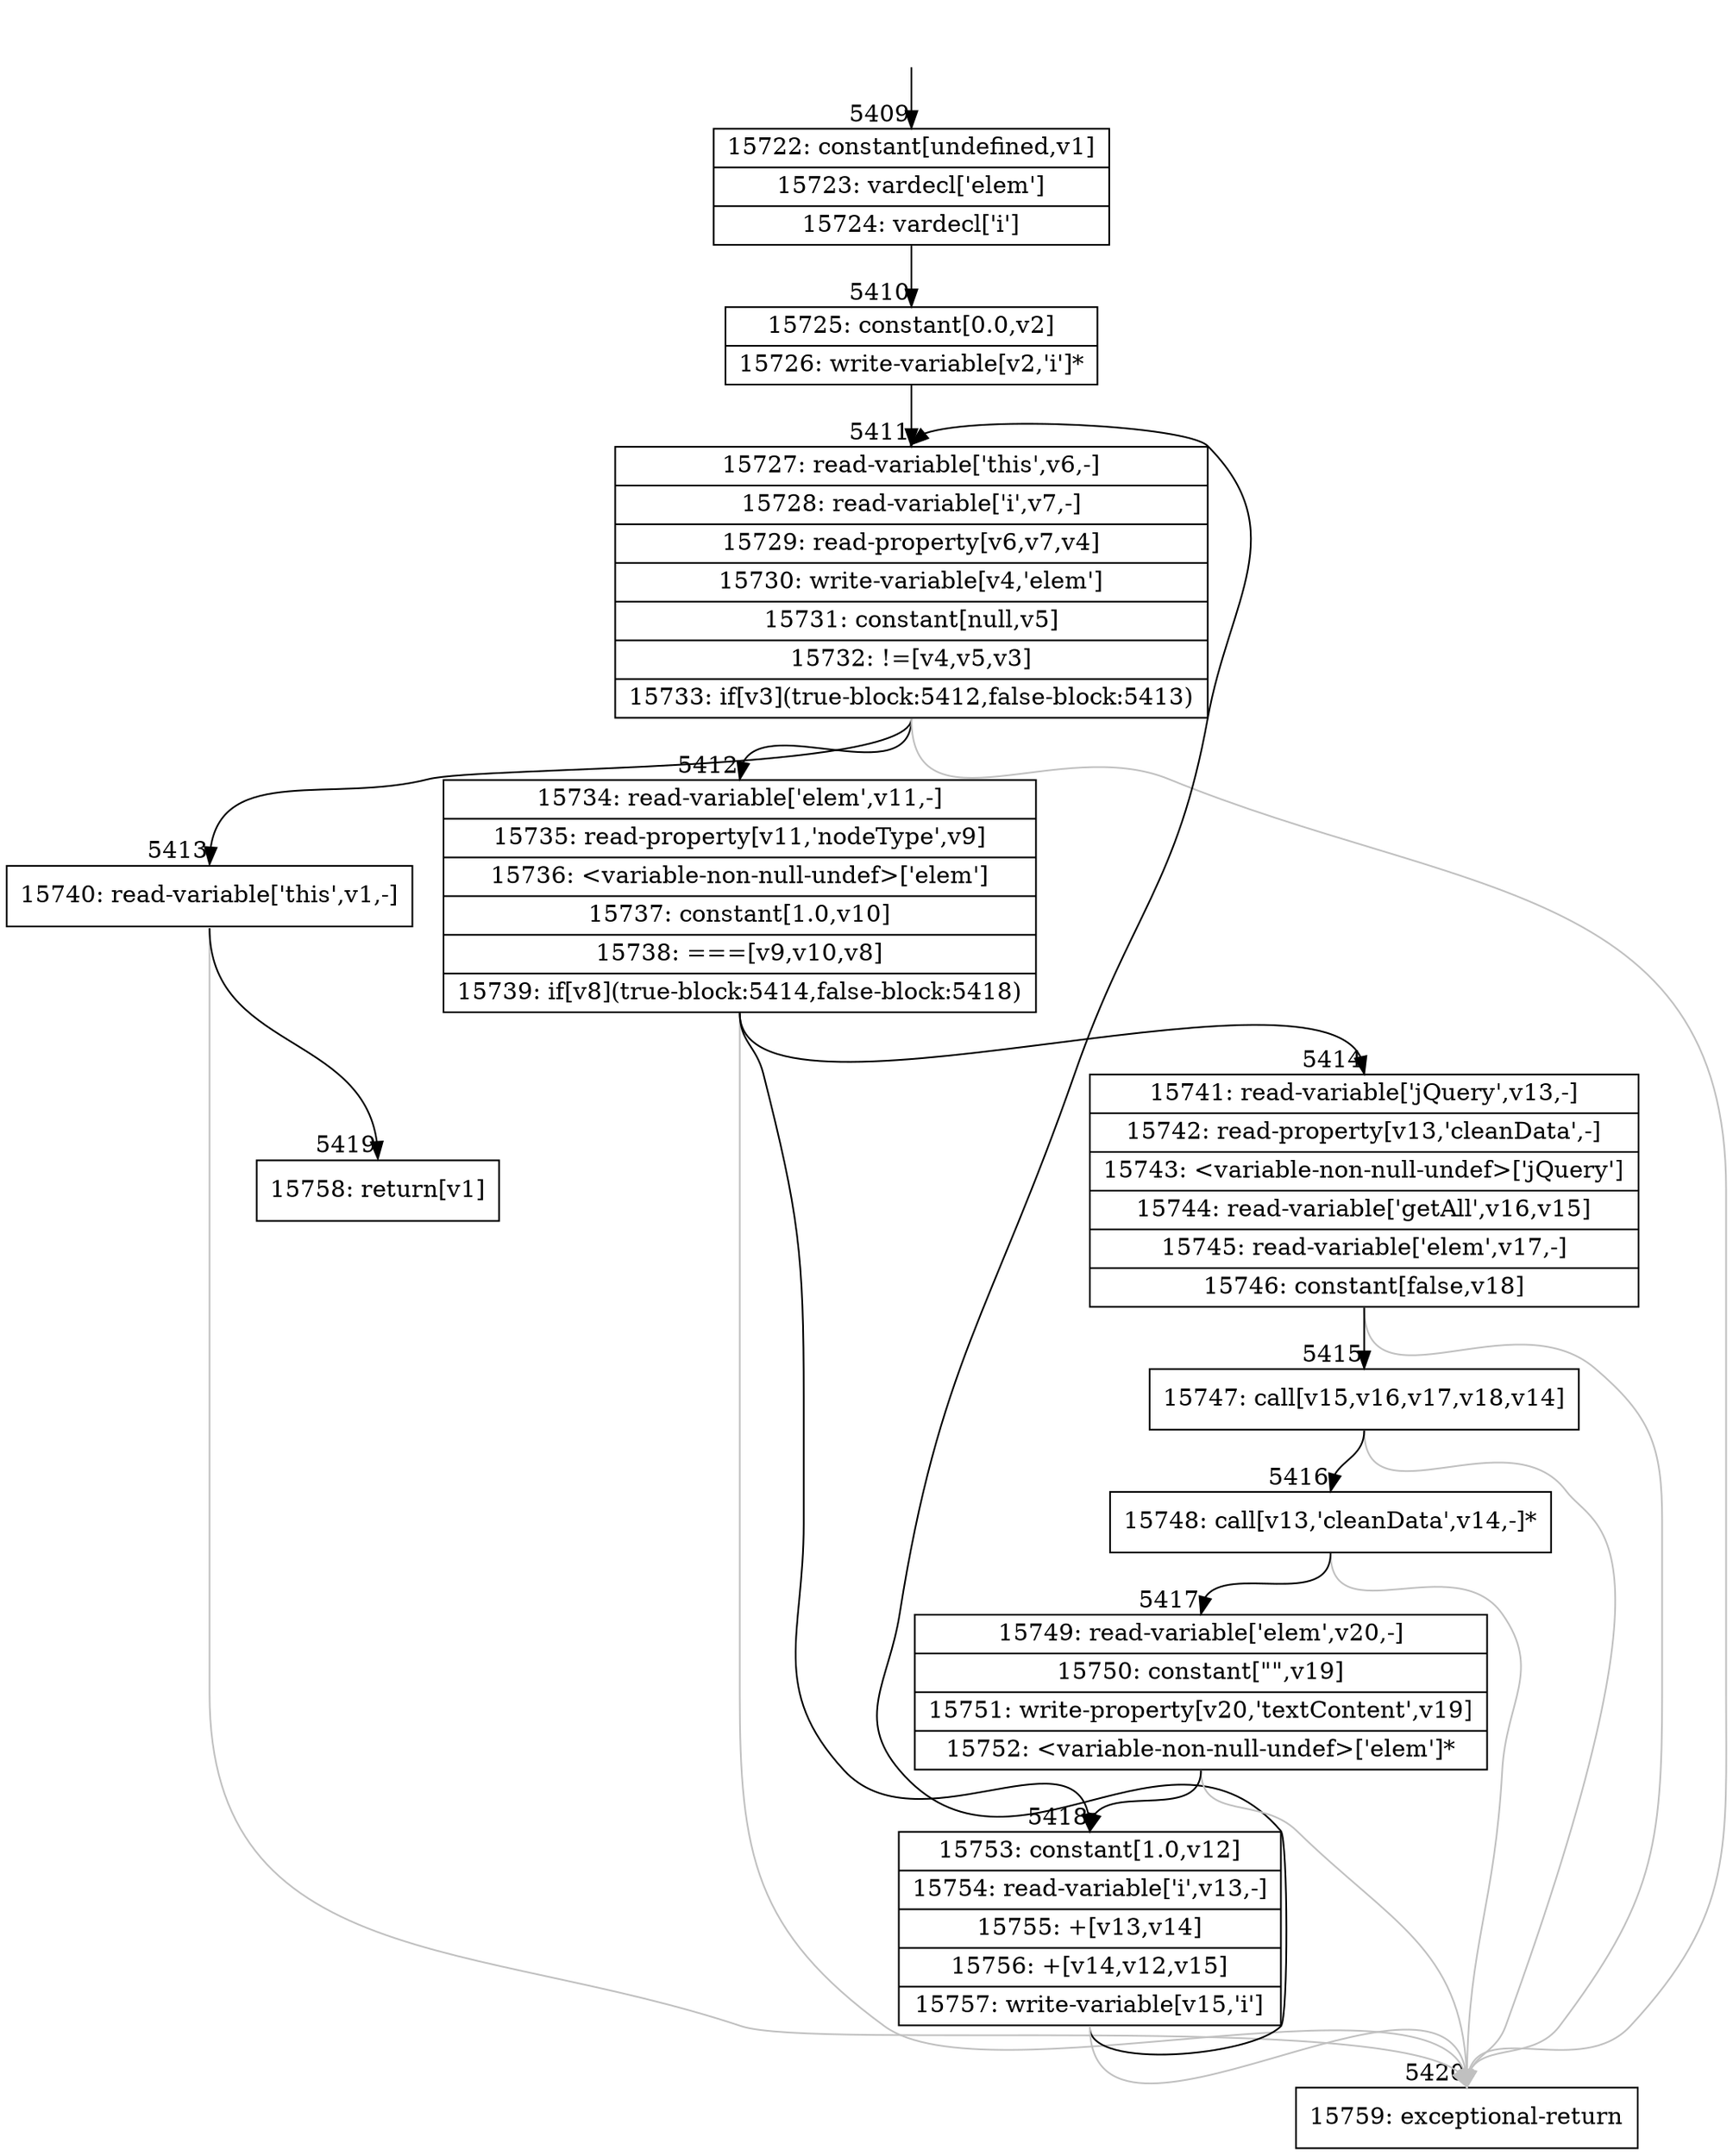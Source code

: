 digraph {
rankdir="TD"
BB_entry358[shape=none,label=""];
BB_entry358 -> BB5409 [tailport=s, headport=n, headlabel="    5409"]
BB5409 [shape=record label="{15722: constant[undefined,v1]|15723: vardecl['elem']|15724: vardecl['i']}" ] 
BB5409 -> BB5410 [tailport=s, headport=n, headlabel="      5410"]
BB5410 [shape=record label="{15725: constant[0.0,v2]|15726: write-variable[v2,'i']*}" ] 
BB5410 -> BB5411 [tailport=s, headport=n, headlabel="      5411"]
BB5411 [shape=record label="{15727: read-variable['this',v6,-]|15728: read-variable['i',v7,-]|15729: read-property[v6,v7,v4]|15730: write-variable[v4,'elem']|15731: constant[null,v5]|15732: !=[v4,v5,v3]|15733: if[v3](true-block:5412,false-block:5413)}" ] 
BB5411 -> BB5412 [tailport=s, headport=n, headlabel="      5412"]
BB5411 -> BB5413 [tailport=s, headport=n, headlabel="      5413"]
BB5411 -> BB5420 [tailport=s, headport=n, color=gray, headlabel="      5420"]
BB5412 [shape=record label="{15734: read-variable['elem',v11,-]|15735: read-property[v11,'nodeType',v9]|15736: \<variable-non-null-undef\>['elem']|15737: constant[1.0,v10]|15738: ===[v9,v10,v8]|15739: if[v8](true-block:5414,false-block:5418)}" ] 
BB5412 -> BB5414 [tailport=s, headport=n, headlabel="      5414"]
BB5412 -> BB5418 [tailport=s, headport=n, headlabel="      5418"]
BB5412 -> BB5420 [tailport=s, headport=n, color=gray]
BB5413 [shape=record label="{15740: read-variable['this',v1,-]}" ] 
BB5413 -> BB5419 [tailport=s, headport=n, headlabel="      5419"]
BB5413 -> BB5420 [tailport=s, headport=n, color=gray]
BB5414 [shape=record label="{15741: read-variable['jQuery',v13,-]|15742: read-property[v13,'cleanData',-]|15743: \<variable-non-null-undef\>['jQuery']|15744: read-variable['getAll',v16,v15]|15745: read-variable['elem',v17,-]|15746: constant[false,v18]}" ] 
BB5414 -> BB5415 [tailport=s, headport=n, headlabel="      5415"]
BB5414 -> BB5420 [tailport=s, headport=n, color=gray]
BB5415 [shape=record label="{15747: call[v15,v16,v17,v18,v14]}" ] 
BB5415 -> BB5416 [tailport=s, headport=n, headlabel="      5416"]
BB5415 -> BB5420 [tailport=s, headport=n, color=gray]
BB5416 [shape=record label="{15748: call[v13,'cleanData',v14,-]*}" ] 
BB5416 -> BB5417 [tailport=s, headport=n, headlabel="      5417"]
BB5416 -> BB5420 [tailport=s, headport=n, color=gray]
BB5417 [shape=record label="{15749: read-variable['elem',v20,-]|15750: constant[\"\",v19]|15751: write-property[v20,'textContent',v19]|15752: \<variable-non-null-undef\>['elem']*}" ] 
BB5417 -> BB5418 [tailport=s, headport=n]
BB5417 -> BB5420 [tailport=s, headport=n, color=gray]
BB5418 [shape=record label="{15753: constant[1.0,v12]|15754: read-variable['i',v13,-]|15755: +[v13,v14]|15756: +[v14,v12,v15]|15757: write-variable[v15,'i']}" ] 
BB5418 -> BB5411 [tailport=s, headport=n]
BB5418 -> BB5420 [tailport=s, headport=n, color=gray]
BB5419 [shape=record label="{15758: return[v1]}" ] 
BB5420 [shape=record label="{15759: exceptional-return}" ] 
}
